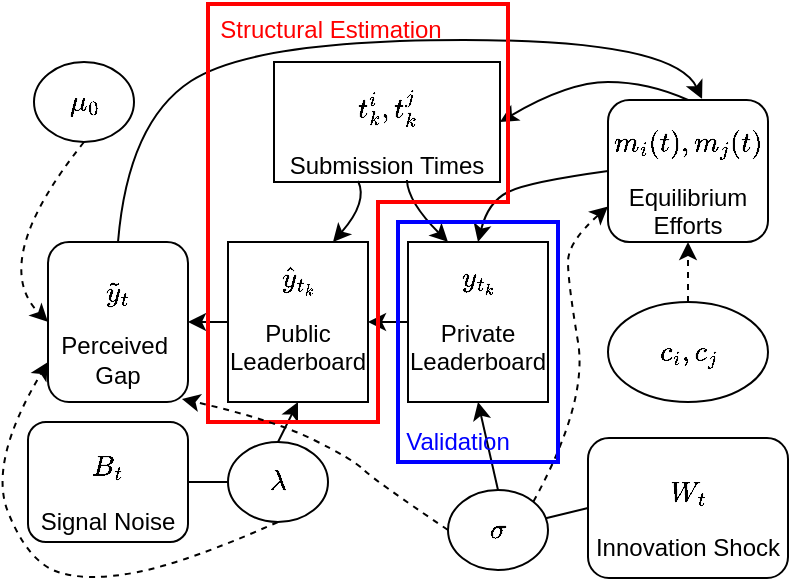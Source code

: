<mxfile version="27.0.9">
  <diagram name="Page-1" id="KBY77vLc_FpnUiFZGR_9">
    <mxGraphModel dx="690" dy="430" grid="1" gridSize="10" guides="1" tooltips="1" connect="1" arrows="1" fold="1" page="1" pageScale="1" pageWidth="413" pageHeight="291" math="1" shadow="0">
      <root>
        <mxCell id="0" />
        <mxCell id="1" parent="0" />
        <mxCell id="628NQ8id-xgE9tLN6gSN-1" value="&lt;div&gt;$$y_{t_k}$$&lt;/div&gt;&lt;div&gt;Private &lt;br&gt;&lt;/div&gt;&lt;div&gt;Leaderboard&lt;/div&gt;&lt;div&gt;&lt;br&gt;&lt;/div&gt;" style="rounded=0;whiteSpace=wrap;html=1;" parent="1" vertex="1">
          <mxGeometry x="217" y="121" width="70" height="80" as="geometry" />
        </mxCell>
        <mxCell id="Aplv3ah66ThbaObj5vui-1" value="&lt;div&gt;$$\hat{y}_{t_k}$$&lt;/div&gt;&lt;div&gt;Public Leaderboard&lt;/div&gt;&lt;div&gt;&lt;br&gt;&lt;/div&gt;" style="rounded=0;whiteSpace=wrap;html=1;" parent="1" vertex="1">
          <mxGeometry x="127" y="121" width="70" height="80" as="geometry" />
        </mxCell>
        <mxCell id="Aplv3ah66ThbaObj5vui-2" value="&lt;div&gt;$$\tilde{y}_t$$&lt;/div&gt;&lt;div&gt;Perceived&amp;nbsp;&lt;/div&gt;&lt;div&gt;Gap&lt;/div&gt;" style="rounded=1;whiteSpace=wrap;html=1;" parent="1" vertex="1">
          <mxGeometry x="37" y="121" width="70" height="80" as="geometry" />
        </mxCell>
        <mxCell id="Aplv3ah66ThbaObj5vui-4" value="&lt;div&gt;$$m_i(t), m_j(t)$$&lt;/div&gt;&lt;div&gt;Equilibrium&lt;/div&gt;&lt;div&gt;Efforts&lt;/div&gt;" style="rounded=1;whiteSpace=wrap;html=1;" parent="1" vertex="1">
          <mxGeometry x="317" y="50" width="80" height="71" as="geometry" />
        </mxCell>
        <mxCell id="Aplv3ah66ThbaObj5vui-5" value="&lt;div&gt;$$W_t$$&lt;/div&gt;&lt;div&gt;Innovation Shock&lt;/div&gt;" style="rounded=1;whiteSpace=wrap;html=1;" parent="1" vertex="1">
          <mxGeometry x="307" y="219" width="100" height="70" as="geometry" />
        </mxCell>
        <mxCell id="Aplv3ah66ThbaObj5vui-8" value="&lt;div&gt;$$\sigma$$&lt;/div&gt;" style="ellipse;whiteSpace=wrap;html=1;" parent="1" vertex="1">
          <mxGeometry x="237" y="245" width="50" height="40" as="geometry" />
        </mxCell>
        <mxCell id="Aplv3ah66ThbaObj5vui-9" value="" style="endArrow=none;html=1;rounded=0;entryX=0;entryY=0.5;entryDx=0;entryDy=0;" parent="1" source="Aplv3ah66ThbaObj5vui-8" target="Aplv3ah66ThbaObj5vui-5" edge="1">
          <mxGeometry width="50" height="50" relative="1" as="geometry">
            <mxPoint x="287" y="250" as="sourcePoint" />
            <mxPoint x="237" y="171" as="targetPoint" />
          </mxGeometry>
        </mxCell>
        <mxCell id="Aplv3ah66ThbaObj5vui-10" value="" style="endArrow=classic;html=1;rounded=0;exitX=0.5;exitY=0;exitDx=0;exitDy=0;entryX=0.5;entryY=1;entryDx=0;entryDy=0;" parent="1" source="Aplv3ah66ThbaObj5vui-8" target="628NQ8id-xgE9tLN6gSN-1" edge="1">
          <mxGeometry width="50" height="50" relative="1" as="geometry">
            <mxPoint x="187" y="221" as="sourcePoint" />
            <mxPoint x="237" y="171" as="targetPoint" />
          </mxGeometry>
        </mxCell>
        <mxCell id="Aplv3ah66ThbaObj5vui-11" value="" style="curved=1;endArrow=classic;html=1;rounded=0;exitX=0;exitY=0.5;exitDx=0;exitDy=0;entryX=0.5;entryY=0;entryDx=0;entryDy=0;" parent="1" source="Aplv3ah66ThbaObj5vui-4" target="628NQ8id-xgE9tLN6gSN-1" edge="1">
          <mxGeometry width="50" height="50" relative="1" as="geometry">
            <mxPoint x="187" y="141" as="sourcePoint" />
            <mxPoint x="237" y="91" as="targetPoint" />
            <Array as="points">
              <mxPoint x="277" y="91" />
              <mxPoint x="257" y="101" />
            </Array>
          </mxGeometry>
        </mxCell>
        <mxCell id="Aplv3ah66ThbaObj5vui-13" value="&lt;div&gt;$$t^i_k, t^j_k$$&lt;/div&gt;&lt;div&gt;Submission Times&lt;/div&gt;" style="rounded=0;whiteSpace=wrap;html=1;" parent="1" vertex="1">
          <mxGeometry x="150" y="31" width="113" height="60" as="geometry" />
        </mxCell>
        <mxCell id="Aplv3ah66ThbaObj5vui-14" value="" style="curved=1;endArrow=classic;html=1;rounded=0;exitX=0.5;exitY=0;exitDx=0;exitDy=0;entryX=1;entryY=0.5;entryDx=0;entryDy=0;" parent="1" source="Aplv3ah66ThbaObj5vui-4" target="Aplv3ah66ThbaObj5vui-13" edge="1">
          <mxGeometry width="50" height="50" relative="1" as="geometry">
            <mxPoint x="187" y="141" as="sourcePoint" />
            <mxPoint x="237" y="91" as="targetPoint" />
            <Array as="points">
              <mxPoint x="337" y="41" />
              <mxPoint x="297" y="41" />
            </Array>
          </mxGeometry>
        </mxCell>
        <mxCell id="Aplv3ah66ThbaObj5vui-16" value="" style="curved=1;endArrow=classic;html=1;rounded=0;exitX=0.372;exitY=0.992;exitDx=0;exitDy=0;entryX=0.75;entryY=0;entryDx=0;entryDy=0;exitPerimeter=0;" parent="1" source="Aplv3ah66ThbaObj5vui-13" target="Aplv3ah66ThbaObj5vui-1" edge="1">
          <mxGeometry width="50" height="50" relative="1" as="geometry">
            <mxPoint x="187" y="151" as="sourcePoint" />
            <mxPoint x="237" y="101" as="targetPoint" />
            <Array as="points">
              <mxPoint x="197" y="101" />
            </Array>
          </mxGeometry>
        </mxCell>
        <mxCell id="Aplv3ah66ThbaObj5vui-17" value="" style="curved=1;endArrow=classic;html=1;rounded=0;entryX=0.25;entryY=0;entryDx=0;entryDy=0;exitX=0.588;exitY=0.983;exitDx=0;exitDy=0;exitPerimeter=0;" parent="1" source="Aplv3ah66ThbaObj5vui-13" edge="1">
          <mxGeometry width="50" height="50" relative="1" as="geometry">
            <mxPoint x="220" y="90" as="sourcePoint" />
            <mxPoint x="237" y="121" as="targetPoint" />
            <Array as="points">
              <mxPoint x="217" y="101" />
            </Array>
          </mxGeometry>
        </mxCell>
        <mxCell id="Aplv3ah66ThbaObj5vui-18" value="$$\lambda$$" style="ellipse;whiteSpace=wrap;html=1;" parent="1" vertex="1">
          <mxGeometry x="127" y="221" width="50" height="40" as="geometry" />
        </mxCell>
        <mxCell id="Aplv3ah66ThbaObj5vui-19" value="&lt;div&gt;$$B_t$$&lt;/div&gt;&lt;div&gt;Signal Noise&lt;/div&gt;" style="rounded=1;whiteSpace=wrap;html=1;" parent="1" vertex="1">
          <mxGeometry x="27" y="211" width="80" height="60" as="geometry" />
        </mxCell>
        <mxCell id="Aplv3ah66ThbaObj5vui-21" value="" style="endArrow=none;html=1;rounded=0;exitX=1;exitY=0.5;exitDx=0;exitDy=0;entryX=0;entryY=0.5;entryDx=0;entryDy=0;" parent="1" source="Aplv3ah66ThbaObj5vui-19" target="Aplv3ah66ThbaObj5vui-18" edge="1">
          <mxGeometry width="50" height="50" relative="1" as="geometry">
            <mxPoint x="187" y="141" as="sourcePoint" />
            <mxPoint x="237" y="91" as="targetPoint" />
          </mxGeometry>
        </mxCell>
        <mxCell id="Aplv3ah66ThbaObj5vui-22" value="" style="endArrow=classic;html=1;rounded=0;exitX=0.5;exitY=0;exitDx=0;exitDy=0;entryX=0.5;entryY=1;entryDx=0;entryDy=0;" parent="1" source="Aplv3ah66ThbaObj5vui-18" target="Aplv3ah66ThbaObj5vui-1" edge="1">
          <mxGeometry width="50" height="50" relative="1" as="geometry">
            <mxPoint x="187" y="141" as="sourcePoint" />
            <mxPoint x="237" y="91" as="targetPoint" />
          </mxGeometry>
        </mxCell>
        <mxCell id="Aplv3ah66ThbaObj5vui-23" value="" style="endArrow=classic;html=1;rounded=0;exitX=0;exitY=0.5;exitDx=0;exitDy=0;entryX=1;entryY=0.5;entryDx=0;entryDy=0;" parent="1" source="628NQ8id-xgE9tLN6gSN-1" target="Aplv3ah66ThbaObj5vui-1" edge="1">
          <mxGeometry width="50" height="50" relative="1" as="geometry">
            <mxPoint x="187" y="141" as="sourcePoint" />
            <mxPoint x="237" y="91" as="targetPoint" />
          </mxGeometry>
        </mxCell>
        <mxCell id="Aplv3ah66ThbaObj5vui-24" value="" style="endArrow=classic;html=1;rounded=0;exitX=0;exitY=0.5;exitDx=0;exitDy=0;entryX=1;entryY=0.5;entryDx=0;entryDy=0;" parent="1" source="Aplv3ah66ThbaObj5vui-1" target="Aplv3ah66ThbaObj5vui-2" edge="1">
          <mxGeometry width="50" height="50" relative="1" as="geometry">
            <mxPoint x="187" y="141" as="sourcePoint" />
            <mxPoint x="237" y="91" as="targetPoint" />
          </mxGeometry>
        </mxCell>
        <mxCell id="Aplv3ah66ThbaObj5vui-25" value="" style="curved=1;endArrow=classic;html=1;rounded=0;exitX=0.5;exitY=0;exitDx=0;exitDy=0;entryX=0.588;entryY=-0.008;entryDx=0;entryDy=0;entryPerimeter=0;" parent="1" source="Aplv3ah66ThbaObj5vui-2" target="Aplv3ah66ThbaObj5vui-4" edge="1">
          <mxGeometry width="50" height="50" relative="1" as="geometry">
            <mxPoint x="187" y="141" as="sourcePoint" />
            <mxPoint x="237" y="91" as="targetPoint" />
            <Array as="points">
              <mxPoint x="77" y="61" />
              <mxPoint x="140" y="20" />
              <mxPoint x="350" y="20" />
            </Array>
          </mxGeometry>
        </mxCell>
        <mxCell id="Aplv3ah66ThbaObj5vui-26" value="$$c_i, c_j$$" style="ellipse;whiteSpace=wrap;html=1;" parent="1" vertex="1">
          <mxGeometry x="317" y="151" width="80" height="50" as="geometry" />
        </mxCell>
        <mxCell id="Aplv3ah66ThbaObj5vui-27" value="" style="endArrow=classic;html=1;rounded=0;exitX=0.5;exitY=0;exitDx=0;exitDy=0;entryX=0.5;entryY=1;entryDx=0;entryDy=0;dashed=1;" parent="1" source="Aplv3ah66ThbaObj5vui-26" target="Aplv3ah66ThbaObj5vui-4" edge="1">
          <mxGeometry width="50" height="50" relative="1" as="geometry">
            <mxPoint x="157" y="141" as="sourcePoint" />
            <mxPoint x="207" y="91" as="targetPoint" />
          </mxGeometry>
        </mxCell>
        <mxCell id="Aplv3ah66ThbaObj5vui-28" value="" style="curved=1;endArrow=classic;html=1;rounded=0;exitX=1;exitY=0;exitDx=0;exitDy=0;entryX=0;entryY=0.75;entryDx=0;entryDy=0;dashed=1;" parent="1" source="Aplv3ah66ThbaObj5vui-8" target="Aplv3ah66ThbaObj5vui-4" edge="1">
          <mxGeometry width="50" height="50" relative="1" as="geometry">
            <mxPoint x="157" y="201" as="sourcePoint" />
            <mxPoint x="207" y="151" as="targetPoint" />
            <Array as="points">
              <mxPoint x="307" y="201" />
              <mxPoint x="297" y="141" />
              <mxPoint x="297" y="121" />
            </Array>
          </mxGeometry>
        </mxCell>
        <mxCell id="Aplv3ah66ThbaObj5vui-36" value="" style="curved=1;endArrow=classic;html=1;rounded=0;exitX=0.5;exitY=1;exitDx=0;exitDy=0;entryX=0;entryY=0.75;entryDx=0;entryDy=0;dashed=1;" parent="1" source="Aplv3ah66ThbaObj5vui-18" target="Aplv3ah66ThbaObj5vui-2" edge="1">
          <mxGeometry width="50" height="50" relative="1" as="geometry">
            <mxPoint x="157" y="181" as="sourcePoint" />
            <mxPoint x="207" y="131" as="targetPoint" />
            <Array as="points">
              <mxPoint x="107" y="281" />
              <mxPoint x="57" y="291" />
              <mxPoint x="27" y="281" />
              <mxPoint x="7" y="231" />
            </Array>
          </mxGeometry>
        </mxCell>
        <mxCell id="Aplv3ah66ThbaObj5vui-37" value="$$\mu_0$$" style="ellipse;whiteSpace=wrap;html=1;" parent="1" vertex="1">
          <mxGeometry x="30" y="31" width="50" height="40" as="geometry" />
        </mxCell>
        <mxCell id="Aplv3ah66ThbaObj5vui-38" value="" style="curved=1;endArrow=classic;html=1;rounded=0;exitX=0.5;exitY=1;exitDx=0;exitDy=0;entryX=0;entryY=0.5;entryDx=0;entryDy=0;dashed=1;" parent="1" source="Aplv3ah66ThbaObj5vui-37" target="Aplv3ah66ThbaObj5vui-2" edge="1">
          <mxGeometry width="50" height="50" relative="1" as="geometry">
            <mxPoint x="157" y="181" as="sourcePoint" />
            <mxPoint x="207" y="131" as="targetPoint" />
            <Array as="points">
              <mxPoint x="7" y="131" />
            </Array>
          </mxGeometry>
        </mxCell>
        <mxCell id="Aplv3ah66ThbaObj5vui-40" value="" style="endArrow=none;html=1;rounded=0;strokeWidth=2;strokeColor=#FF0000;" parent="1" edge="1">
          <mxGeometry width="50" height="50" relative="1" as="geometry">
            <mxPoint x="116" y="211" as="sourcePoint" />
            <mxPoint x="203" y="211" as="targetPoint" />
          </mxGeometry>
        </mxCell>
        <mxCell id="Aplv3ah66ThbaObj5vui-41" value="" style="endArrow=none;html=1;rounded=0;strokeWidth=2;strokeColor=#FF0000;" parent="1" edge="1">
          <mxGeometry width="50" height="50" relative="1" as="geometry">
            <mxPoint x="202" y="211" as="sourcePoint" />
            <mxPoint x="202" y="101" as="targetPoint" />
          </mxGeometry>
        </mxCell>
        <mxCell id="Aplv3ah66ThbaObj5vui-42" value="" style="endArrow=none;html=1;rounded=0;strokeWidth=2;strokeColor=#FF0000;" parent="1" edge="1">
          <mxGeometry width="50" height="50" relative="1" as="geometry">
            <mxPoint x="268" y="101" as="sourcePoint" />
            <mxPoint x="201" y="101" as="targetPoint" />
          </mxGeometry>
        </mxCell>
        <mxCell id="Aplv3ah66ThbaObj5vui-43" value="" style="endArrow=none;html=1;rounded=0;fillColor=#e51400;strokeColor=#FF0000;strokeWidth=2;" parent="1" edge="1">
          <mxGeometry width="50" height="50" relative="1" as="geometry">
            <mxPoint x="267" y="1" as="sourcePoint" />
            <mxPoint x="267" y="101" as="targetPoint" />
          </mxGeometry>
        </mxCell>
        <mxCell id="Aplv3ah66ThbaObj5vui-44" value="" style="endArrow=none;html=1;rounded=0;fillColor=#e51400;strokeColor=#FF0000;strokeWidth=2;" parent="1" edge="1">
          <mxGeometry width="50" height="50" relative="1" as="geometry">
            <mxPoint x="117" y="2" as="sourcePoint" />
            <mxPoint x="268" y="2" as="targetPoint" />
            <Array as="points" />
          </mxGeometry>
        </mxCell>
        <mxCell id="Aplv3ah66ThbaObj5vui-45" value="&lt;span style=&quot;color: rgb(255, 0, 0);&quot;&gt;Structural Estimation&lt;/span&gt;" style="text;html=1;align=center;verticalAlign=middle;whiteSpace=wrap;rounded=0;" parent="1" vertex="1">
          <mxGeometry x="117" width="123" height="30" as="geometry" />
        </mxCell>
        <mxCell id="Aplv3ah66ThbaObj5vui-46" value="" style="endArrow=none;html=1;rounded=0;strokeWidth=2;strokeColor=#0000FF;" parent="1" edge="1">
          <mxGeometry width="50" height="50" relative="1" as="geometry">
            <mxPoint x="212" y="231" as="sourcePoint" />
            <mxPoint x="212" y="111" as="targetPoint" />
          </mxGeometry>
        </mxCell>
        <mxCell id="Aplv3ah66ThbaObj5vui-47" value="" style="endArrow=none;html=1;rounded=0;strokeWidth=2;strokeColor=#0000FF;" parent="1" edge="1">
          <mxGeometry width="50" height="50" relative="1" as="geometry">
            <mxPoint x="211" y="111" as="sourcePoint" />
            <mxPoint x="293" y="111" as="targetPoint" />
          </mxGeometry>
        </mxCell>
        <mxCell id="Aplv3ah66ThbaObj5vui-49" value="" style="endArrow=none;html=1;rounded=0;strokeWidth=2;strokeColor=#0000FF;" parent="1" edge="1">
          <mxGeometry width="50" height="50" relative="1" as="geometry">
            <mxPoint x="211" y="231" as="sourcePoint" />
            <mxPoint x="293" y="231" as="targetPoint" />
          </mxGeometry>
        </mxCell>
        <mxCell id="Aplv3ah66ThbaObj5vui-50" value="&lt;span style=&quot;color: rgb(0, 0, 255);&quot;&gt;Validation&lt;/span&gt;" style="text;html=1;align=center;verticalAlign=middle;whiteSpace=wrap;rounded=0;" parent="1" vertex="1">
          <mxGeometry x="212" y="206" width="60" height="30" as="geometry" />
        </mxCell>
        <mxCell id="Aplv3ah66ThbaObj5vui-51" value="" style="endArrow=none;html=1;rounded=0;strokeWidth=2;strokeColor=#0000FF;" parent="1" edge="1">
          <mxGeometry width="50" height="50" relative="1" as="geometry">
            <mxPoint x="292" y="231" as="sourcePoint" />
            <mxPoint x="292" y="111" as="targetPoint" />
          </mxGeometry>
        </mxCell>
        <mxCell id="Aplv3ah66ThbaObj5vui-55" value="" style="endArrow=none;html=1;rounded=0;strokeWidth=2;strokeColor=#FF0000;" parent="1" edge="1">
          <mxGeometry width="50" height="50" relative="1" as="geometry">
            <mxPoint x="117" y="211" as="sourcePoint" />
            <mxPoint x="117" y="1" as="targetPoint" />
          </mxGeometry>
        </mxCell>
        <mxCell id="WnBpTuVmixCvB8JjEp3w-1" value="" style="curved=1;endArrow=classic;html=1;rounded=0;exitX=0;exitY=0.5;exitDx=0;exitDy=0;entryX=0.957;entryY=0.981;entryDx=0;entryDy=0;entryPerimeter=0;dashed=1;" edge="1" parent="1" source="Aplv3ah66ThbaObj5vui-8" target="Aplv3ah66ThbaObj5vui-2">
          <mxGeometry width="50" height="50" relative="1" as="geometry">
            <mxPoint x="180" y="200" as="sourcePoint" />
            <mxPoint x="230" y="150" as="targetPoint" />
            <Array as="points">
              <mxPoint x="200" y="240" />
              <mxPoint x="190" y="230" />
              <mxPoint x="150" y="210" />
            </Array>
          </mxGeometry>
        </mxCell>
      </root>
    </mxGraphModel>
  </diagram>
</mxfile>
